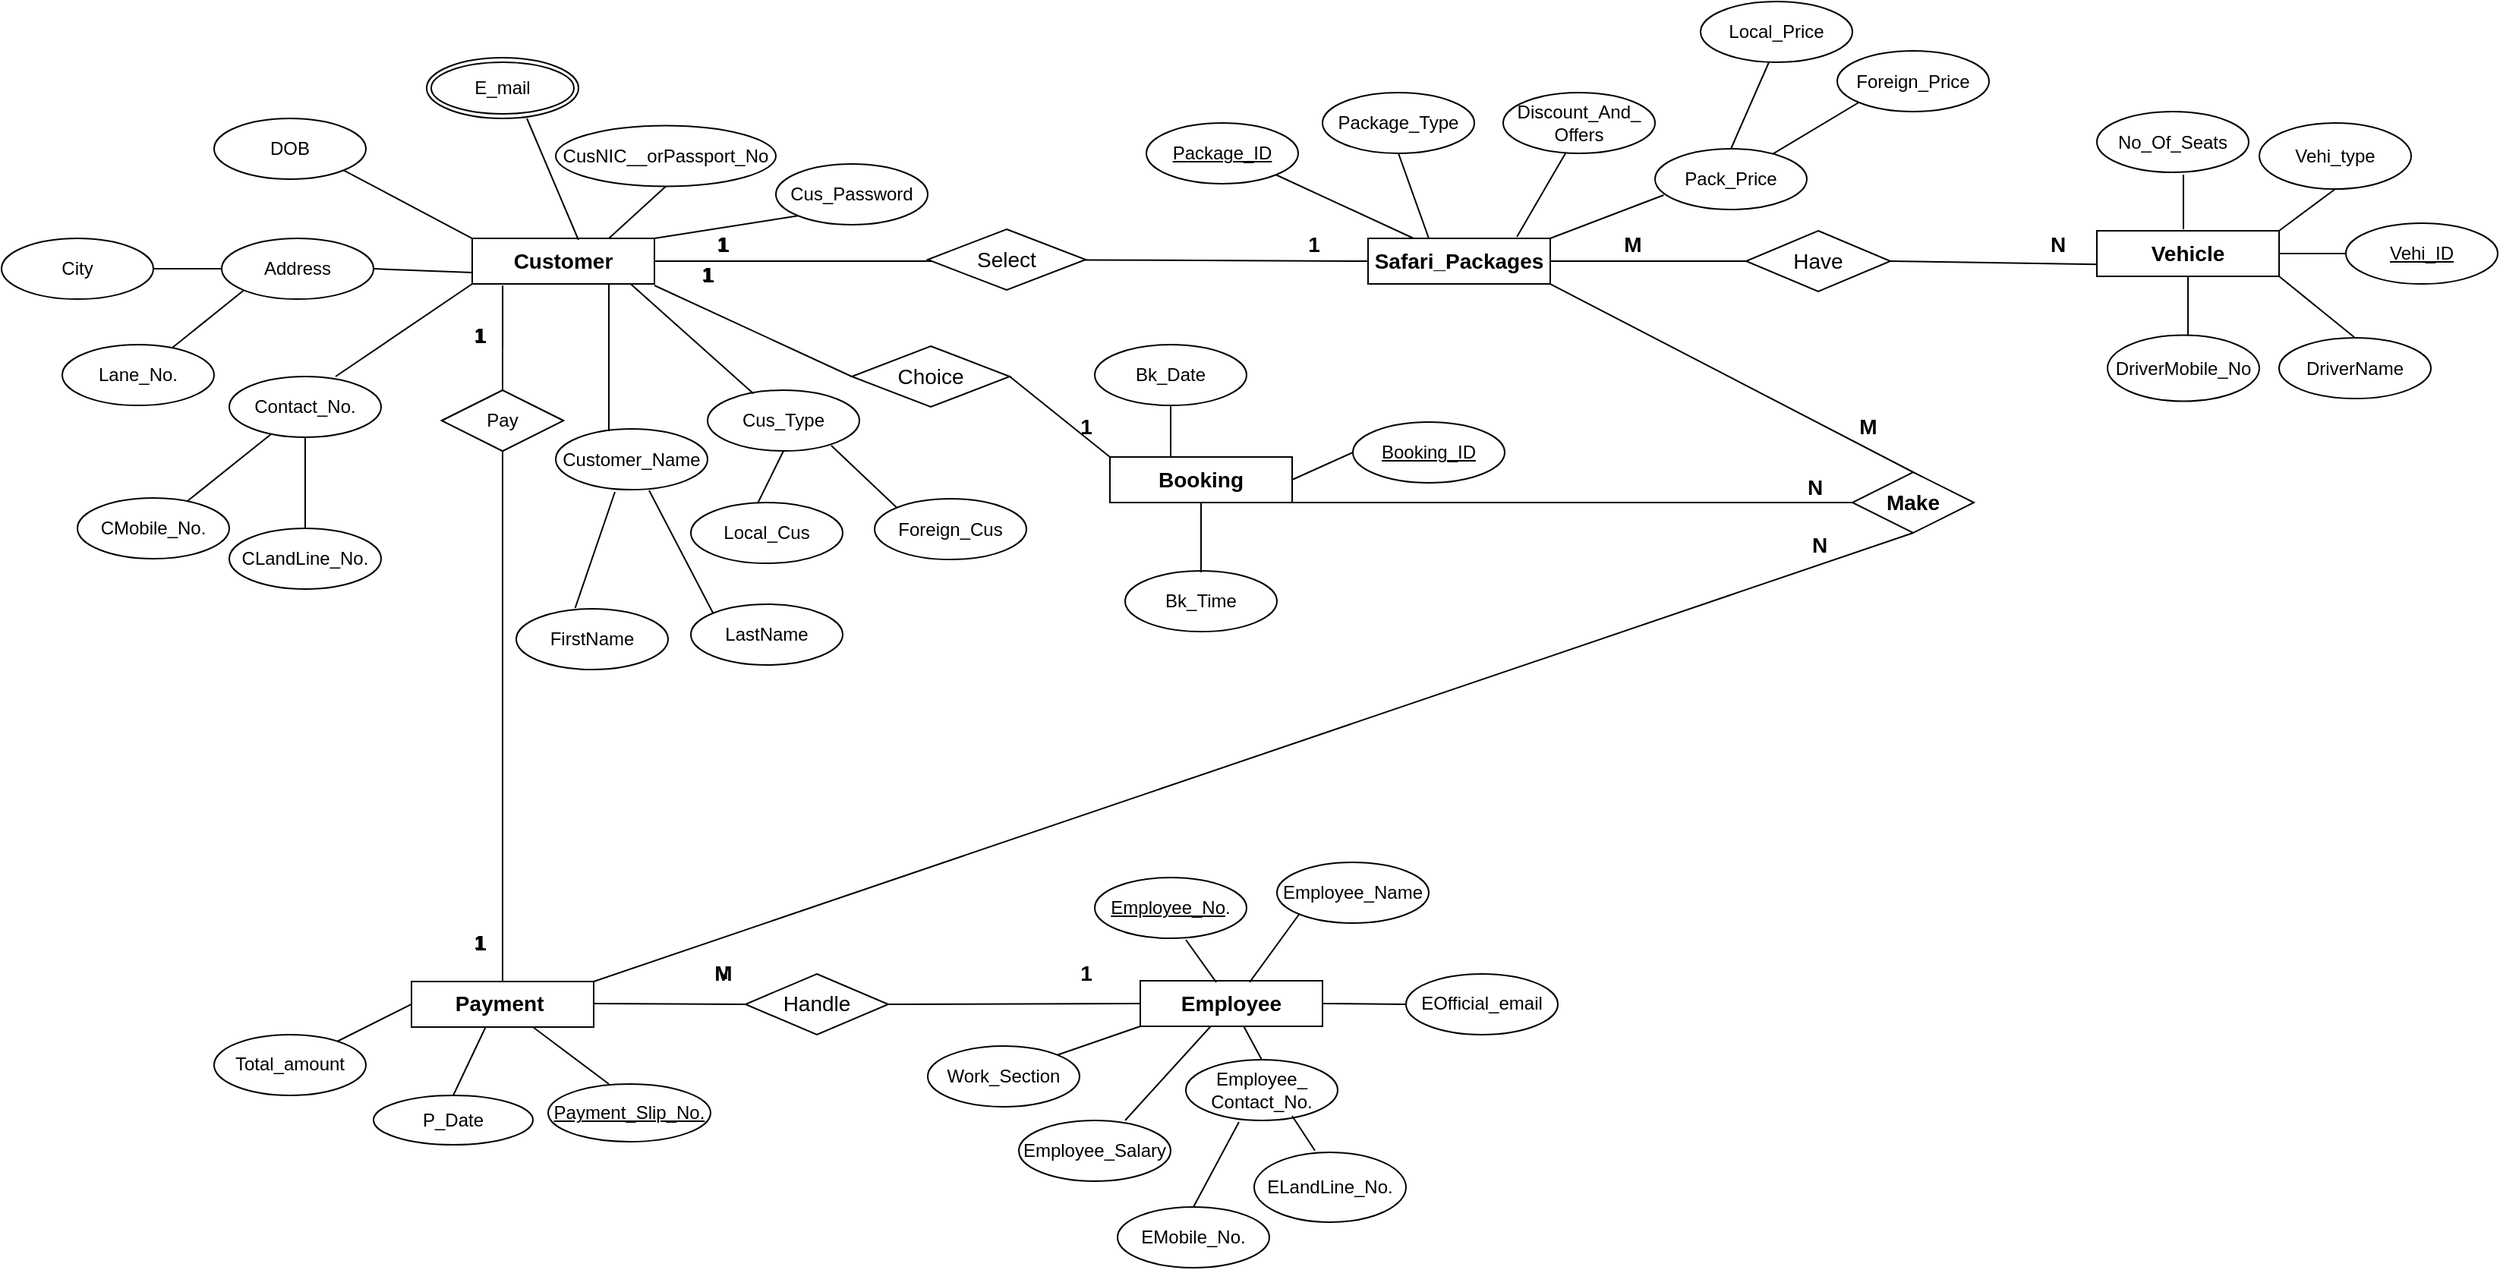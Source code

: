 <mxfile version="13.8.1" type="device" pages="2"><diagram id="pqVV5BFa8fmOdiActZVD" name="Page-1"><mxGraphModel dx="1084" dy="-675" grid="1" gridSize="10" guides="1" tooltips="1" connect="1" arrows="1" fold="1" page="1" pageScale="1" pageWidth="850" pageHeight="1100" math="0" shadow="0"><root><mxCell id="0"/><mxCell id="1" parent="0"/><mxCell id="T1NcpR0p0bOtSAXhTX7Z-1" value="&lt;b&gt;&lt;font style=&quot;font-size: 14px&quot;&gt;Customer&lt;/font&gt;&lt;/b&gt;" style="rounded=0;whiteSpace=wrap;html=1;" vertex="1" parent="1"><mxGeometry x="591" y="1479.01" width="120" height="30" as="geometry"/></mxCell><mxCell id="T1NcpR0p0bOtSAXhTX7Z-3" value="CusNIC__orPassport_No" style="ellipse;whiteSpace=wrap;html=1;" vertex="1" parent="1"><mxGeometry x="646" y="1404.75" width="145" height="40" as="geometry"/></mxCell><mxCell id="T1NcpR0p0bOtSAXhTX7Z-4" value="Cus_Password" style="ellipse;whiteSpace=wrap;html=1;" vertex="1" parent="1"><mxGeometry x="791" y="1430" width="100" height="40" as="geometry"/></mxCell><mxCell id="T1NcpR0p0bOtSAXhTX7Z-5" value="DOB" style="ellipse;whiteSpace=wrap;html=1;" vertex="1" parent="1"><mxGeometry x="421" y="1400" width="100" height="40" as="geometry"/></mxCell><mxCell id="T1NcpR0p0bOtSAXhTX7Z-6" value="Customer_Name" style="ellipse;whiteSpace=wrap;html=1;" vertex="1" parent="1"><mxGeometry x="646" y="1604.51" width="100" height="40" as="geometry"/></mxCell><mxCell id="T1NcpR0p0bOtSAXhTX7Z-7" value="Contact_No." style="ellipse;whiteSpace=wrap;html=1;" vertex="1" parent="1"><mxGeometry x="431" y="1570" width="100" height="40" as="geometry"/></mxCell><mxCell id="T1NcpR0p0bOtSAXhTX7Z-8" value="CMobile_No." style="ellipse;whiteSpace=wrap;html=1;" vertex="1" parent="1"><mxGeometry x="331" y="1650" width="100" height="40" as="geometry"/></mxCell><mxCell id="T1NcpR0p0bOtSAXhTX7Z-9" value="CLandLine_No." style="ellipse;whiteSpace=wrap;html=1;" vertex="1" parent="1"><mxGeometry x="431" y="1670" width="100" height="40" as="geometry"/></mxCell><mxCell id="T1NcpR0p0bOtSAXhTX7Z-10" value="Address" style="ellipse;whiteSpace=wrap;html=1;" vertex="1" parent="1"><mxGeometry x="426" y="1479.01" width="100" height="40" as="geometry"/></mxCell><mxCell id="T1NcpR0p0bOtSAXhTX7Z-11" value="Lane_No." style="ellipse;whiteSpace=wrap;html=1;" vertex="1" parent="1"><mxGeometry x="321" y="1549.01" width="100" height="40" as="geometry"/></mxCell><mxCell id="T1NcpR0p0bOtSAXhTX7Z-12" value="" style="endArrow=none;html=1;entryX=0;entryY=0.5;entryDx=0;entryDy=0;" edge="1" parent="1" source="T1NcpR0p0bOtSAXhTX7Z-24" target="T1NcpR0p0bOtSAXhTX7Z-10"><mxGeometry width="50" height="50" relative="1" as="geometry"><mxPoint x="446" y="1553.52" as="sourcePoint"/><mxPoint x="486" y="1513.52" as="targetPoint"/></mxGeometry></mxCell><mxCell id="T1NcpR0p0bOtSAXhTX7Z-13" value="" style="endArrow=none;html=1;entryX=0;entryY=1;entryDx=0;entryDy=0;" edge="1" parent="1" source="T1NcpR0p0bOtSAXhTX7Z-11" target="T1NcpR0p0bOtSAXhTX7Z-10"><mxGeometry width="50" height="50" relative="1" as="geometry"><mxPoint x="446" y="1573.52" as="sourcePoint"/><mxPoint x="496" y="1523.52" as="targetPoint"/></mxGeometry></mxCell><mxCell id="T1NcpR0p0bOtSAXhTX7Z-14" value="" style="endArrow=none;html=1;" edge="1" parent="1" source="T1NcpR0p0bOtSAXhTX7Z-8" target="T1NcpR0p0bOtSAXhTX7Z-7"><mxGeometry width="50" height="50" relative="1" as="geometry"><mxPoint x="331" y="1610" as="sourcePoint"/><mxPoint x="381" y="1560" as="targetPoint"/></mxGeometry></mxCell><mxCell id="T1NcpR0p0bOtSAXhTX7Z-15" value="" style="endArrow=none;html=1;entryX=0.5;entryY=1;entryDx=0;entryDy=0;" edge="1" parent="1" source="T1NcpR0p0bOtSAXhTX7Z-9" target="T1NcpR0p0bOtSAXhTX7Z-7"><mxGeometry width="50" height="50" relative="1" as="geometry"><mxPoint x="331" y="1610" as="sourcePoint"/><mxPoint x="381" y="1560" as="targetPoint"/></mxGeometry></mxCell><mxCell id="T1NcpR0p0bOtSAXhTX7Z-16" value="" style="endArrow=none;html=1;exitX=1;exitY=0.5;exitDx=0;exitDy=0;entryX=0;entryY=0.75;entryDx=0;entryDy=0;" edge="1" parent="1" source="T1NcpR0p0bOtSAXhTX7Z-10" target="T1NcpR0p0bOtSAXhTX7Z-1"><mxGeometry width="50" height="50" relative="1" as="geometry"><mxPoint x="476" y="1553.52" as="sourcePoint"/><mxPoint x="581" y="1494" as="targetPoint"/></mxGeometry></mxCell><mxCell id="T1NcpR0p0bOtSAXhTX7Z-17" value="" style="endArrow=none;html=1;entryX=0;entryY=1;entryDx=0;entryDy=0;" edge="1" parent="1" target="T1NcpR0p0bOtSAXhTX7Z-1"><mxGeometry width="50" height="50" relative="1" as="geometry"><mxPoint x="501" y="1570" as="sourcePoint"/><mxPoint x="401" y="1601.5" as="targetPoint"/></mxGeometry></mxCell><mxCell id="T1NcpR0p0bOtSAXhTX7Z-18" value="" style="endArrow=none;html=1;" edge="1" parent="1"><mxGeometry width="50" height="50" relative="1" as="geometry"><mxPoint x="681" y="1606" as="sourcePoint"/><mxPoint x="681" y="1509" as="targetPoint"/></mxGeometry></mxCell><mxCell id="T1NcpR0p0bOtSAXhTX7Z-19" value="" style="endArrow=none;html=1;exitX=0;exitY=0;exitDx=0;exitDy=0;entryX=0.615;entryY=1.012;entryDx=0;entryDy=0;entryPerimeter=0;" edge="1" parent="1" source="T1NcpR0p0bOtSAXhTX7Z-25" target="T1NcpR0p0bOtSAXhTX7Z-6"><mxGeometry width="50" height="50" relative="1" as="geometry"><mxPoint x="741" y="1670" as="sourcePoint"/><mxPoint x="721" y="1640" as="targetPoint"/></mxGeometry></mxCell><mxCell id="T1NcpR0p0bOtSAXhTX7Z-20" value="" style="endArrow=none;html=1;exitX=0;exitY=0;exitDx=0;exitDy=0;entryX=1;entryY=1;entryDx=0;entryDy=0;" edge="1" parent="1" source="T1NcpR0p0bOtSAXhTX7Z-1" target="T1NcpR0p0bOtSAXhTX7Z-5"><mxGeometry width="50" height="50" relative="1" as="geometry"><mxPoint x="881" y="1544.01" as="sourcePoint"/><mxPoint x="861" y="1487.01" as="targetPoint"/></mxGeometry></mxCell><mxCell id="T1NcpR0p0bOtSAXhTX7Z-21" value="" style="endArrow=none;html=1;entryX=0;entryY=1;entryDx=0;entryDy=0;exitX=1;exitY=0;exitDx=0;exitDy=0;" edge="1" parent="1" source="T1NcpR0p0bOtSAXhTX7Z-1" target="T1NcpR0p0bOtSAXhTX7Z-4"><mxGeometry width="50" height="50" relative="1" as="geometry"><mxPoint x="541" y="1589.01" as="sourcePoint"/><mxPoint x="591" y="1539.01" as="targetPoint"/></mxGeometry></mxCell><mxCell id="T1NcpR0p0bOtSAXhTX7Z-22" value="" style="endArrow=none;html=1;entryX=0.5;entryY=1;entryDx=0;entryDy=0;exitX=0.75;exitY=0;exitDx=0;exitDy=0;" edge="1" parent="1" source="T1NcpR0p0bOtSAXhTX7Z-1" target="T1NcpR0p0bOtSAXhTX7Z-3"><mxGeometry width="50" height="50" relative="1" as="geometry"><mxPoint x="541" y="1589.01" as="sourcePoint"/><mxPoint x="591" y="1539.01" as="targetPoint"/></mxGeometry></mxCell><mxCell id="T1NcpR0p0bOtSAXhTX7Z-24" value="City" style="ellipse;whiteSpace=wrap;html=1;" vertex="1" parent="1"><mxGeometry x="281" y="1479.01" width="100" height="40" as="geometry"/></mxCell><mxCell id="T1NcpR0p0bOtSAXhTX7Z-25" value="LastName" style="ellipse;whiteSpace=wrap;html=1;" vertex="1" parent="1"><mxGeometry x="735" y="1720" width="100" height="40" as="geometry"/></mxCell><mxCell id="T1NcpR0p0bOtSAXhTX7Z-26" value="" style="endArrow=none;html=1;entryX=0;entryY=0.5;entryDx=0;entryDy=0;" edge="1" parent="1" source="T1NcpR0p0bOtSAXhTX7Z-112" target="T1NcpR0p0bOtSAXhTX7Z-28"><mxGeometry width="50" height="50" relative="1" as="geometry"><mxPoint x="941" y="1494" as="sourcePoint"/><mxPoint x="1021" y="1494.01" as="targetPoint"/></mxGeometry></mxCell><mxCell id="T1NcpR0p0bOtSAXhTX7Z-27" value="" style="endArrow=none;html=1;exitX=1;exitY=0.5;exitDx=0;exitDy=0;" edge="1" parent="1" source="T1NcpR0p0bOtSAXhTX7Z-1"><mxGeometry width="50" height="50" relative="1" as="geometry"><mxPoint x="711" y="1489.01" as="sourcePoint"/><mxPoint x="905" y="1494" as="targetPoint"/></mxGeometry></mxCell><mxCell id="T1NcpR0p0bOtSAXhTX7Z-28" value="&lt;b&gt;&lt;font style=&quot;font-size: 14px&quot;&gt;Safari_Packages&lt;/font&gt;&lt;/b&gt;" style="rounded=0;whiteSpace=wrap;html=1;" vertex="1" parent="1"><mxGeometry x="1181" y="1479.01" width="120" height="30" as="geometry"/></mxCell><mxCell id="T1NcpR0p0bOtSAXhTX7Z-29" value="Pack_Price" style="ellipse;whiteSpace=wrap;html=1;" vertex="1" parent="1"><mxGeometry x="1370" y="1420" width="100" height="40" as="geometry"/></mxCell><mxCell id="T1NcpR0p0bOtSAXhTX7Z-30" value="" style="endArrow=none;html=1;entryX=1;entryY=0;entryDx=0;entryDy=0;exitX=0.057;exitY=0.763;exitDx=0;exitDy=0;exitPerimeter=0;" edge="1" parent="1" source="T1NcpR0p0bOtSAXhTX7Z-29" target="T1NcpR0p0bOtSAXhTX7Z-28"><mxGeometry width="50" height="50" relative="1" as="geometry"><mxPoint x="1361" y="1492" as="sourcePoint"/><mxPoint x="1301" y="1491.51" as="targetPoint"/></mxGeometry></mxCell><mxCell id="T1NcpR0p0bOtSAXhTX7Z-31" value="Package_Type" style="ellipse;whiteSpace=wrap;html=1;" vertex="1" parent="1"><mxGeometry x="1151" y="1383" width="100" height="40" as="geometry"/></mxCell><mxCell id="T1NcpR0p0bOtSAXhTX7Z-32" value="&lt;u&gt;Package_ID&lt;/u&gt;" style="ellipse;whiteSpace=wrap;html=1;" vertex="1" parent="1"><mxGeometry x="1035" y="1403" width="100" height="40" as="geometry"/></mxCell><mxCell id="T1NcpR0p0bOtSAXhTX7Z-33" value="" style="endArrow=none;html=1;entryX=0.817;entryY=-0.034;entryDx=0;entryDy=0;entryPerimeter=0;exitX=0.413;exitY=0.987;exitDx=0;exitDy=0;exitPerimeter=0;" edge="1" parent="1" source="T1NcpR0p0bOtSAXhTX7Z-34" target="T1NcpR0p0bOtSAXhTX7Z-28"><mxGeometry width="50" height="50" relative="1" as="geometry"><mxPoint x="1321" y="1430" as="sourcePoint"/><mxPoint x="1291" y="1440" as="targetPoint"/></mxGeometry></mxCell><mxCell id="T1NcpR0p0bOtSAXhTX7Z-34" value="Discount_And_ Offers" style="ellipse;whiteSpace=wrap;html=1;" vertex="1" parent="1"><mxGeometry x="1270" y="1383" width="100" height="40" as="geometry"/></mxCell><mxCell id="T1NcpR0p0bOtSAXhTX7Z-35" value="" style="endArrow=none;html=1;exitX=0.5;exitY=1;exitDx=0;exitDy=0;" edge="1" parent="1" source="T1NcpR0p0bOtSAXhTX7Z-31"><mxGeometry width="50" height="50" relative="1" as="geometry"><mxPoint x="1221" y="1420" as="sourcePoint"/><mxPoint x="1221" y="1479.01" as="targetPoint"/></mxGeometry></mxCell><mxCell id="T1NcpR0p0bOtSAXhTX7Z-36" value="" style="endArrow=none;html=1;entryX=0.167;entryY=1.033;entryDx=0;entryDy=0;entryPerimeter=0;" edge="1" parent="1" target="T1NcpR0p0bOtSAXhTX7Z-1"><mxGeometry width="50" height="50" relative="1" as="geometry"><mxPoint x="611" y="1579.01" as="sourcePoint"/><mxPoint x="841" y="1504.01" as="targetPoint"/></mxGeometry></mxCell><mxCell id="T1NcpR0p0bOtSAXhTX7Z-37" value="Pay" style="rhombus;whiteSpace=wrap;html=1;rotation=0;" vertex="1" parent="1"><mxGeometry x="571" y="1579.01" width="80" height="40" as="geometry"/></mxCell><mxCell id="T1NcpR0p0bOtSAXhTX7Z-38" value="Total_amount" style="ellipse;whiteSpace=wrap;html=1;" vertex="1" parent="1"><mxGeometry x="421" y="2003.49" width="100" height="40" as="geometry"/></mxCell><mxCell id="T1NcpR0p0bOtSAXhTX7Z-39" value="" style="endArrow=none;html=1;entryX=0;entryY=0.5;entryDx=0;entryDy=0;" edge="1" parent="1" source="T1NcpR0p0bOtSAXhTX7Z-38" target="T1NcpR0p0bOtSAXhTX7Z-81"><mxGeometry width="50" height="50" relative="1" as="geometry"><mxPoint x="371" y="1835.02" as="sourcePoint"/><mxPoint x="591" y="1902.5" as="targetPoint"/></mxGeometry></mxCell><mxCell id="T1NcpR0p0bOtSAXhTX7Z-40" value="&lt;u&gt;Payment_Slip_No.&lt;/u&gt;" style="ellipse;whiteSpace=wrap;html=1;" vertex="1" parent="1"><mxGeometry x="641" y="2035.99" width="107" height="38.01" as="geometry"/></mxCell><mxCell id="T1NcpR0p0bOtSAXhTX7Z-41" value="" style="endArrow=none;html=1;" edge="1" parent="1" source="T1NcpR0p0bOtSAXhTX7Z-81"><mxGeometry width="50" height="50" relative="1" as="geometry"><mxPoint x="681" y="2035.99" as="sourcePoint"/><mxPoint x="651" y="1995.99" as="targetPoint"/></mxGeometry></mxCell><mxCell id="T1NcpR0p0bOtSAXhTX7Z-42" value="P_Date" style="ellipse;whiteSpace=wrap;html=1;" vertex="1" parent="1"><mxGeometry x="526" y="2043.49" width="105" height="32.5" as="geometry"/></mxCell><mxCell id="T1NcpR0p0bOtSAXhTX7Z-43" value="" style="endArrow=none;html=1;exitX=0.5;exitY=0;exitDx=0;exitDy=0;" edge="1" parent="1" source="T1NcpR0p0bOtSAXhTX7Z-42"><mxGeometry width="50" height="50" relative="1" as="geometry"><mxPoint x="581" y="2043.49" as="sourcePoint"/><mxPoint x="601" y="1995.99" as="targetPoint"/></mxGeometry></mxCell><mxCell id="T1NcpR0p0bOtSAXhTX7Z-44" value="&lt;b&gt;&lt;font style=&quot;font-size: 14px&quot;&gt;Employee&lt;/font&gt;&lt;/b&gt;" style="rounded=0;whiteSpace=wrap;html=1;" vertex="1" parent="1"><mxGeometry x="1031" y="1967.99" width="120" height="30" as="geometry"/></mxCell><mxCell id="T1NcpR0p0bOtSAXhTX7Z-45" value="&lt;u&gt;Employee_No&lt;/u&gt;." style="ellipse;whiteSpace=wrap;html=1;" vertex="1" parent="1"><mxGeometry x="1001" y="1900" width="100" height="40" as="geometry"/></mxCell><mxCell id="T1NcpR0p0bOtSAXhTX7Z-46" value="Employee_Name" style="ellipse;whiteSpace=wrap;html=1;" vertex="1" parent="1"><mxGeometry x="1121" y="1890" width="100" height="40" as="geometry"/></mxCell><mxCell id="T1NcpR0p0bOtSAXhTX7Z-47" value="Work_Section" style="ellipse;whiteSpace=wrap;html=1;" vertex="1" parent="1"><mxGeometry x="891" y="2010.99" width="100" height="40" as="geometry"/></mxCell><mxCell id="T1NcpR0p0bOtSAXhTX7Z-48" value="Employee_ Contact_No." style="ellipse;whiteSpace=wrap;html=1;" vertex="1" parent="1"><mxGeometry x="1061" y="2020" width="100" height="40" as="geometry"/></mxCell><mxCell id="T1NcpR0p0bOtSAXhTX7Z-49" value="EMobile_No." style="ellipse;whiteSpace=wrap;html=1;" vertex="1" parent="1"><mxGeometry x="1016" y="2116.99" width="100" height="40" as="geometry"/></mxCell><mxCell id="T1NcpR0p0bOtSAXhTX7Z-50" value="ELandLine_No." style="ellipse;whiteSpace=wrap;html=1;" vertex="1" parent="1"><mxGeometry x="1106" y="2080.99" width="100" height="46" as="geometry"/></mxCell><mxCell id="T1NcpR0p0bOtSAXhTX7Z-51" value="" style="endArrow=none;html=1;exitX=0.5;exitY=0;exitDx=0;exitDy=0;" edge="1" parent="1" source="T1NcpR0p0bOtSAXhTX7Z-49"><mxGeometry width="50" height="50" relative="1" as="geometry"><mxPoint x="981" y="2056.99" as="sourcePoint"/><mxPoint x="1096" y="2060.99" as="targetPoint"/></mxGeometry></mxCell><mxCell id="T1NcpR0p0bOtSAXhTX7Z-52" value="" style="endArrow=none;html=1;exitX=0.4;exitY=-0.025;exitDx=0;exitDy=0;exitPerimeter=0;" edge="1" parent="1" source="T1NcpR0p0bOtSAXhTX7Z-50"><mxGeometry width="50" height="50" relative="1" as="geometry"><mxPoint x="981" y="2056.99" as="sourcePoint"/><mxPoint x="1131" y="2056.99" as="targetPoint"/></mxGeometry></mxCell><mxCell id="T1NcpR0p0bOtSAXhTX7Z-53" value="" style="endArrow=none;html=1;exitX=0.417;exitY=0.033;exitDx=0;exitDy=0;exitPerimeter=0;" edge="1" parent="1" source="T1NcpR0p0bOtSAXhTX7Z-44"><mxGeometry width="50" height="50" relative="1" as="geometry"><mxPoint x="1071" y="1960.99" as="sourcePoint"/><mxPoint x="1061" y="1940.99" as="targetPoint"/></mxGeometry></mxCell><mxCell id="T1NcpR0p0bOtSAXhTX7Z-54" value="" style="endArrow=none;html=1;entryX=0;entryY=1;entryDx=0;entryDy=0;exitX=0.6;exitY=0.033;exitDx=0;exitDy=0;exitPerimeter=0;" edge="1" parent="1" source="T1NcpR0p0bOtSAXhTX7Z-44" target="T1NcpR0p0bOtSAXhTX7Z-46"><mxGeometry width="50" height="50" relative="1" as="geometry"><mxPoint x="1111" y="1960.99" as="sourcePoint"/><mxPoint x="1071" y="1950.99" as="targetPoint"/></mxGeometry></mxCell><mxCell id="T1NcpR0p0bOtSAXhTX7Z-55" value="" style="endArrow=none;html=1;entryX=1;entryY=0;entryDx=0;entryDy=0;exitX=0;exitY=1;exitDx=0;exitDy=0;" edge="1" parent="1" source="T1NcpR0p0bOtSAXhTX7Z-44" target="T1NcpR0p0bOtSAXhTX7Z-47"><mxGeometry width="50" height="50" relative="1" as="geometry"><mxPoint x="921" y="1940.99" as="sourcePoint"/><mxPoint x="971" y="1890.99" as="targetPoint"/></mxGeometry></mxCell><mxCell id="T1NcpR0p0bOtSAXhTX7Z-56" value="" style="endArrow=none;html=1;exitX=0.5;exitY=0;exitDx=0;exitDy=0;" edge="1" parent="1" source="T1NcpR0p0bOtSAXhTX7Z-48" target="T1NcpR0p0bOtSAXhTX7Z-44"><mxGeometry width="50" height="50" relative="1" as="geometry"><mxPoint x="1093" y="2017.99" as="sourcePoint"/><mxPoint x="971" y="1890.99" as="targetPoint"/></mxGeometry></mxCell><mxCell id="T1NcpR0p0bOtSAXhTX7Z-57" value="Employee_Salary" style="ellipse;whiteSpace=wrap;html=1;" vertex="1" parent="1"><mxGeometry x="951" y="2060" width="100" height="40" as="geometry"/></mxCell><mxCell id="T1NcpR0p0bOtSAXhTX7Z-58" value="" style="endArrow=none;html=1;" edge="1" parent="1" target="T1NcpR0p0bOtSAXhTX7Z-44"><mxGeometry width="50" height="50" relative="1" as="geometry"><mxPoint x="1021" y="2060" as="sourcePoint"/><mxPoint x="1061" y="2000.99" as="targetPoint"/></mxGeometry></mxCell><mxCell id="T1NcpR0p0bOtSAXhTX7Z-59" value="E_mail" style="ellipse;shape=doubleEllipse;margin=3;whiteSpace=wrap;html=1;align=center;" vertex="1" parent="1"><mxGeometry x="561" y="1360" width="100" height="40" as="geometry"/></mxCell><mxCell id="T1NcpR0p0bOtSAXhTX7Z-60" value="" style="endArrow=none;html=1;exitX=0.583;exitY=0.033;exitDx=0;exitDy=0;exitPerimeter=0;" edge="1" parent="1" source="T1NcpR0p0bOtSAXhTX7Z-1"><mxGeometry width="50" height="50" relative="1" as="geometry"><mxPoint x="661" y="1470" as="sourcePoint"/><mxPoint x="627" y="1400" as="targetPoint"/></mxGeometry></mxCell><mxCell id="T1NcpR0p0bOtSAXhTX7Z-61" value="FirstName" style="ellipse;whiteSpace=wrap;html=1;" vertex="1" parent="1"><mxGeometry x="620" y="1723" width="100" height="40" as="geometry"/></mxCell><mxCell id="T1NcpR0p0bOtSAXhTX7Z-62" value="" style="endArrow=none;html=1;exitX=0.388;exitY=-0.013;exitDx=0;exitDy=0;exitPerimeter=0;" edge="1" parent="1" source="T1NcpR0p0bOtSAXhTX7Z-61"><mxGeometry width="50" height="50" relative="1" as="geometry"><mxPoint x="659" y="1713" as="sourcePoint"/><mxPoint x="685" y="1646" as="targetPoint"/></mxGeometry></mxCell><mxCell id="T1NcpR0p0bOtSAXhTX7Z-63" value="&lt;font style=&quot;font-size: 14px&quot;&gt;&lt;b&gt;Booking&lt;/b&gt;&lt;/font&gt;" style="rounded=0;whiteSpace=wrap;html=1;" vertex="1" parent="1"><mxGeometry x="1011" y="1623.01" width="120" height="30" as="geometry"/></mxCell><mxCell id="T1NcpR0p0bOtSAXhTX7Z-64" value="Bk_Time" style="ellipse;whiteSpace=wrap;html=1;" vertex="1" parent="1"><mxGeometry x="1021" y="1698.02" width="100" height="40" as="geometry"/></mxCell><mxCell id="T1NcpR0p0bOtSAXhTX7Z-65" value="" style="endArrow=none;html=1;entryX=0.5;entryY=1;entryDx=0;entryDy=0;" edge="1" parent="1" target="T1NcpR0p0bOtSAXhTX7Z-63"><mxGeometry width="50" height="50" relative="1" as="geometry"><mxPoint x="1071" y="1699.01" as="sourcePoint"/><mxPoint x="1105" y="1693.01" as="targetPoint"/></mxGeometry></mxCell><mxCell id="T1NcpR0p0bOtSAXhTX7Z-66" value="&lt;u&gt;Booking_ID&lt;/u&gt;" style="ellipse;whiteSpace=wrap;html=1;" vertex="1" parent="1"><mxGeometry x="1171" y="1600" width="100" height="40" as="geometry"/></mxCell><mxCell id="T1NcpR0p0bOtSAXhTX7Z-67" value="" style="endArrow=none;html=1;entryX=1;entryY=0.5;entryDx=0;entryDy=0;exitX=0;exitY=0.5;exitDx=0;exitDy=0;" edge="1" parent="1" source="T1NcpR0p0bOtSAXhTX7Z-66" target="T1NcpR0p0bOtSAXhTX7Z-63"><mxGeometry width="50" height="50" relative="1" as="geometry"><mxPoint x="1181" y="1638.01" as="sourcePoint"/><mxPoint x="1121" y="1584" as="targetPoint"/></mxGeometry></mxCell><mxCell id="T1NcpR0p0bOtSAXhTX7Z-68" value="Bk_Date" style="ellipse;whiteSpace=wrap;html=1;" vertex="1" parent="1"><mxGeometry x="1001" y="1549.01" width="100" height="40" as="geometry"/></mxCell><mxCell id="T1NcpR0p0bOtSAXhTX7Z-69" value="" style="endArrow=none;html=1;" edge="1" parent="1"><mxGeometry width="50" height="50" relative="1" as="geometry"><mxPoint x="1051" y="1589.01" as="sourcePoint"/><mxPoint x="1051" y="1623.01" as="targetPoint"/></mxGeometry></mxCell><mxCell id="T1NcpR0p0bOtSAXhTX7Z-70" value="&lt;font style=&quot;font-size: 14px&quot;&gt;Handle&lt;/font&gt;" style="rhombus;whiteSpace=wrap;html=1;rotation=0;" vertex="1" parent="1"><mxGeometry x="771" y="1963.49" width="94" height="40" as="geometry"/></mxCell><mxCell id="T1NcpR0p0bOtSAXhTX7Z-71" value="" style="endArrow=none;html=1;entryX=0.5;entryY=1;entryDx=0;entryDy=0;exitX=0.5;exitY=0;exitDx=0;exitDy=0;" edge="1" parent="1" source="T1NcpR0p0bOtSAXhTX7Z-81" target="T1NcpR0p0bOtSAXhTX7Z-73"><mxGeometry width="50" height="50" relative="1" as="geometry"><mxPoint x="611" y="1860" as="sourcePoint"/><mxPoint x="1031" y="1504.01" as="targetPoint"/></mxGeometry></mxCell><mxCell id="T1NcpR0p0bOtSAXhTX7Z-72" value="" style="endArrow=none;html=1;entryX=0.167;entryY=1.033;entryDx=0;entryDy=0;entryPerimeter=0;" edge="1" parent="1"><mxGeometry width="50" height="50" relative="1" as="geometry"><mxPoint x="611" y="1579.01" as="sourcePoint"/><mxPoint x="611.04" y="1510.0" as="targetPoint"/></mxGeometry></mxCell><mxCell id="T1NcpR0p0bOtSAXhTX7Z-73" value="Pay" style="rhombus;whiteSpace=wrap;html=1;rotation=0;" vertex="1" parent="1"><mxGeometry x="571" y="1579.01" width="80" height="40" as="geometry"/></mxCell><mxCell id="T1NcpR0p0bOtSAXhTX7Z-74" style="edgeStyle=orthogonalEdgeStyle;rounded=0;orthogonalLoop=1;jettySize=auto;html=1;exitX=0.5;exitY=1;exitDx=0;exitDy=0;" edge="1" parent="1" source="T1NcpR0p0bOtSAXhTX7Z-11" target="T1NcpR0p0bOtSAXhTX7Z-11"><mxGeometry relative="1" as="geometry"/></mxCell><mxCell id="T1NcpR0p0bOtSAXhTX7Z-75" value="" style="endArrow=none;html=1;entryX=1;entryY=1;entryDx=0;entryDy=0;exitX=0.25;exitY=0;exitDx=0;exitDy=0;" edge="1" parent="1" source="T1NcpR0p0bOtSAXhTX7Z-28" target="T1NcpR0p0bOtSAXhTX7Z-32"><mxGeometry width="50" height="50" relative="1" as="geometry"><mxPoint x="1229.96" y="1470" as="sourcePoint"/><mxPoint x="1121.0" y="1430.0" as="targetPoint"/></mxGeometry></mxCell><mxCell id="T1NcpR0p0bOtSAXhTX7Z-76" value="" style="endArrow=none;html=1;exitX=0.5;exitY=0;exitDx=0;exitDy=0;entryX=1;entryY=1;entryDx=0;entryDy=0;" edge="1" parent="1" source="T1NcpR0p0bOtSAXhTX7Z-99" target="T1NcpR0p0bOtSAXhTX7Z-28"><mxGeometry width="50" height="50" relative="1" as="geometry"><mxPoint x="1543.75" y="1594.505" as="sourcePoint"/><mxPoint x="1071" y="1560" as="targetPoint"/></mxGeometry></mxCell><mxCell id="T1NcpR0p0bOtSAXhTX7Z-77" value="" style="endArrow=none;html=1;entryX=0.5;entryY=1;entryDx=0;entryDy=0;" edge="1" parent="1"><mxGeometry width="50" height="50" relative="1" as="geometry"><mxPoint x="841" y="1570" as="sourcePoint"/><mxPoint x="711" y="1510" as="targetPoint"/></mxGeometry></mxCell><mxCell id="T1NcpR0p0bOtSAXhTX7Z-78" value="&lt;font style=&quot;font-size: 14px&quot;&gt;Choice&lt;/font&gt;" style="rhombus;whiteSpace=wrap;html=1;rotation=0;" vertex="1" parent="1"><mxGeometry x="841" y="1550" width="104" height="40" as="geometry"/></mxCell><mxCell id="T1NcpR0p0bOtSAXhTX7Z-79" value="" style="endArrow=none;html=1;exitX=0;exitY=0;exitDx=0;exitDy=0;" edge="1" parent="1" source="T1NcpR0p0bOtSAXhTX7Z-63"><mxGeometry width="50" height="50" relative="1" as="geometry"><mxPoint x="1051" y="1630" as="sourcePoint"/><mxPoint x="945" y="1570" as="targetPoint"/></mxGeometry></mxCell><mxCell id="T1NcpR0p0bOtSAXhTX7Z-80" value="" style="endArrow=none;html=1;exitX=1;exitY=1;exitDx=0;exitDy=0;" edge="1" parent="1" source="T1NcpR0p0bOtSAXhTX7Z-63"><mxGeometry width="50" height="50" relative="1" as="geometry"><mxPoint x="1011" y="1740" as="sourcePoint"/><mxPoint x="1503" y="1653" as="targetPoint"/></mxGeometry></mxCell><mxCell id="T1NcpR0p0bOtSAXhTX7Z-81" value="&lt;b&gt;&lt;font style=&quot;font-size: 14px&quot;&gt;Payment&amp;nbsp;&lt;/font&gt;&lt;/b&gt;" style="rounded=0;whiteSpace=wrap;html=1;" vertex="1" parent="1"><mxGeometry x="551" y="1968.49" width="120" height="30" as="geometry"/></mxCell><mxCell id="T1NcpR0p0bOtSAXhTX7Z-82" value="" style="endArrow=none;html=1;" edge="1" parent="1" target="T1NcpR0p0bOtSAXhTX7Z-81"><mxGeometry width="50" height="50" relative="1" as="geometry"><mxPoint x="681" y="2035.99" as="sourcePoint"/><mxPoint x="651" y="1995.99" as="targetPoint"/></mxGeometry></mxCell><mxCell id="T1NcpR0p0bOtSAXhTX7Z-83" value="" style="endArrow=none;html=1;exitX=1;exitY=0;exitDx=0;exitDy=0;entryX=0.5;entryY=1;entryDx=0;entryDy=0;" edge="1" parent="1" source="T1NcpR0p0bOtSAXhTX7Z-81" target="T1NcpR0p0bOtSAXhTX7Z-99"><mxGeometry width="50" height="50" relative="1" as="geometry"><mxPoint x="1171" y="1750" as="sourcePoint"/><mxPoint x="1585.298" y="1654.325" as="targetPoint"/></mxGeometry></mxCell><mxCell id="T1NcpR0p0bOtSAXhTX7Z-84" value="1" style="text;html=1;align=center;verticalAlign=middle;resizable=0;points=[];autosize=1;" vertex="1" parent="1"><mxGeometry x="745" y="1473" width="20" height="20" as="geometry"/></mxCell><mxCell id="T1NcpR0p0bOtSAXhTX7Z-85" value="1" style="text;html=1;align=center;verticalAlign=middle;resizable=0;points=[];autosize=1;fontStyle=1;fontSize=14;" vertex="1" parent="1"><mxGeometry x="1135" y="1473" width="20" height="20" as="geometry"/></mxCell><mxCell id="T1NcpR0p0bOtSAXhTX7Z-86" value="1" style="text;html=1;align=center;verticalAlign=middle;resizable=0;points=[];autosize=1;" vertex="1" parent="1"><mxGeometry x="735" y="1493" width="20" height="20" as="geometry"/></mxCell><mxCell id="T1NcpR0p0bOtSAXhTX7Z-87" value="1" style="text;html=1;align=center;verticalAlign=middle;resizable=0;points=[];autosize=1;fontSize=14;fontStyle=1" vertex="1" parent="1"><mxGeometry x="985" y="1593" width="20" height="20" as="geometry"/></mxCell><mxCell id="T1NcpR0p0bOtSAXhTX7Z-88" value="1" style="text;html=1;align=center;verticalAlign=middle;resizable=0;points=[];autosize=1;" vertex="1" parent="1"><mxGeometry x="585" y="1533" width="20" height="20" as="geometry"/></mxCell><mxCell id="T1NcpR0p0bOtSAXhTX7Z-89" value="1" style="text;html=1;align=center;verticalAlign=middle;resizable=0;points=[];autosize=1;" vertex="1" parent="1"><mxGeometry x="585" y="1933" width="20" height="20" as="geometry"/></mxCell><mxCell id="T1NcpR0p0bOtSAXhTX7Z-90" value="N" style="text;html=1;align=center;verticalAlign=middle;resizable=0;points=[];autosize=1;" vertex="1" parent="1"><mxGeometry x="745" y="1953" width="20" height="20" as="geometry"/></mxCell><mxCell id="T1NcpR0p0bOtSAXhTX7Z-91" value="1" style="text;html=1;align=center;verticalAlign=middle;resizable=0;points=[];autosize=1;fontStyle=1;fontSize=14;" vertex="1" parent="1"><mxGeometry x="985" y="1953" width="20" height="20" as="geometry"/></mxCell><mxCell id="T1NcpR0p0bOtSAXhTX7Z-92" value="&lt;b&gt;&lt;font style=&quot;font-size: 14px&quot;&gt;Vehicle&lt;/font&gt;&lt;/b&gt;" style="rounded=0;whiteSpace=wrap;html=1;" vertex="1" parent="1"><mxGeometry x="1661" y="1474.01" width="120" height="30" as="geometry"/></mxCell><mxCell id="T1NcpR0p0bOtSAXhTX7Z-93" value="DriverMobile_No" style="ellipse;whiteSpace=wrap;html=1;" vertex="1" parent="1"><mxGeometry x="1668" y="1542.75" width="100" height="43.51" as="geometry"/></mxCell><mxCell id="T1NcpR0p0bOtSAXhTX7Z-94" value="" style="endArrow=none;html=1;entryX=0.5;entryY=1;entryDx=0;entryDy=0;" edge="1" parent="1" target="T1NcpR0p0bOtSAXhTX7Z-92"><mxGeometry width="50" height="50" relative="1" as="geometry"><mxPoint x="1721" y="1543" as="sourcePoint"/><mxPoint x="1755" y="1539.5" as="targetPoint"/></mxGeometry></mxCell><mxCell id="T1NcpR0p0bOtSAXhTX7Z-95" value="&lt;u&gt;Vehi_ID&lt;/u&gt;" style="ellipse;whiteSpace=wrap;html=1;" vertex="1" parent="1"><mxGeometry x="1825" y="1469.01" width="100" height="40" as="geometry"/></mxCell><mxCell id="T1NcpR0p0bOtSAXhTX7Z-96" value="" style="endArrow=none;html=1;entryX=1;entryY=0.5;entryDx=0;entryDy=0;exitX=0;exitY=0.5;exitDx=0;exitDy=0;" edge="1" parent="1" source="T1NcpR0p0bOtSAXhTX7Z-95" target="T1NcpR0p0bOtSAXhTX7Z-92"><mxGeometry width="50" height="50" relative="1" as="geometry"><mxPoint x="1831" y="1484.5" as="sourcePoint"/><mxPoint x="1771" y="1430.49" as="targetPoint"/></mxGeometry></mxCell><mxCell id="T1NcpR0p0bOtSAXhTX7Z-97" value="No_Of_Seats" style="ellipse;whiteSpace=wrap;html=1;" vertex="1" parent="1"><mxGeometry x="1661" y="1395.5" width="100" height="40" as="geometry"/></mxCell><mxCell id="T1NcpR0p0bOtSAXhTX7Z-98" value="" style="endArrow=none;html=1;" edge="1" parent="1"><mxGeometry width="50" height="50" relative="1" as="geometry"><mxPoint x="1718" y="1437" as="sourcePoint"/><mxPoint x="1718" y="1473" as="targetPoint"/></mxGeometry></mxCell><mxCell id="T1NcpR0p0bOtSAXhTX7Z-99" value="&lt;font style=&quot;font-size: 14px&quot;&gt;&lt;b&gt;Make&lt;/b&gt;&lt;/font&gt;" style="rhombus;whiteSpace=wrap;html=1;rotation=0;" vertex="1" parent="1"><mxGeometry x="1500" y="1633" width="80" height="40" as="geometry"/></mxCell><mxCell id="T1NcpR0p0bOtSAXhTX7Z-100" value="" style="endArrow=none;html=1;entryX=1;entryY=0.5;entryDx=0;entryDy=0;" edge="1" parent="1" target="T1NcpR0p0bOtSAXhTX7Z-28"><mxGeometry width="50" height="50" relative="1" as="geometry"><mxPoint x="1435" y="1494" as="sourcePoint"/><mxPoint x="1545.04" y="1469.5" as="targetPoint"/></mxGeometry></mxCell><mxCell id="T1NcpR0p0bOtSAXhTX7Z-101" value="&lt;font style=&quot;font-size: 14px&quot;&gt;Have&lt;/font&gt;" style="rhombus;whiteSpace=wrap;html=1;rotation=0;" vertex="1" parent="1"><mxGeometry x="1430" y="1474.01" width="95" height="40" as="geometry"/></mxCell><mxCell id="T1NcpR0p0bOtSAXhTX7Z-102" value="" style="endArrow=none;html=1;entryX=0;entryY=0.739;entryDx=0;entryDy=0;exitX=1;exitY=0.5;exitDx=0;exitDy=0;entryPerimeter=0;" edge="1" parent="1" source="T1NcpR0p0bOtSAXhTX7Z-101" target="T1NcpR0p0bOtSAXhTX7Z-92"><mxGeometry width="50" height="50" relative="1" as="geometry"><mxPoint x="1501" y="1491.67" as="sourcePoint"/><mxPoint x="1651" y="1491.67" as="targetPoint"/></mxGeometry></mxCell><mxCell id="T1NcpR0p0bOtSAXhTX7Z-103" value="M" style="text;html=1;align=center;verticalAlign=middle;resizable=0;points=[];autosize=1;fontStyle=1;fontSize=14;" vertex="1" parent="1"><mxGeometry x="1340" y="1473" width="30" height="20" as="geometry"/></mxCell><mxCell id="T1NcpR0p0bOtSAXhTX7Z-104" value="N" style="text;html=1;align=center;verticalAlign=middle;resizable=0;points=[];autosize=1;fontStyle=1;fontSize=14;" vertex="1" parent="1"><mxGeometry x="1620" y="1473" width="30" height="20" as="geometry"/></mxCell><mxCell id="T1NcpR0p0bOtSAXhTX7Z-105" value="1" style="text;html=1;align=center;verticalAlign=middle;resizable=0;points=[];autosize=1;fontStyle=1;fontSize=14;" vertex="1" parent="1"><mxGeometry x="586" y="1533" width="20" height="20" as="geometry"/></mxCell><mxCell id="T1NcpR0p0bOtSAXhTX7Z-106" value="1" style="text;html=1;align=center;verticalAlign=middle;resizable=0;points=[];autosize=1;fontStyle=1;fontSize=14;" vertex="1" parent="1"><mxGeometry x="736" y="1493" width="20" height="20" as="geometry"/></mxCell><mxCell id="T1NcpR0p0bOtSAXhTX7Z-107" value="1" style="text;html=1;align=center;verticalAlign=middle;resizable=0;points=[];autosize=1;fontStyle=1;fontSize=14;" vertex="1" parent="1"><mxGeometry x="746" y="1473" width="20" height="20" as="geometry"/></mxCell><mxCell id="T1NcpR0p0bOtSAXhTX7Z-108" value="1" style="text;html=1;align=center;verticalAlign=middle;resizable=0;points=[];autosize=1;fontStyle=1;fontSize=14;" vertex="1" parent="1"><mxGeometry x="586" y="1933" width="20" height="20" as="geometry"/></mxCell><mxCell id="T1NcpR0p0bOtSAXhTX7Z-109" value="M" style="text;html=1;align=center;verticalAlign=middle;resizable=0;points=[];autosize=1;fontStyle=1;fontSize=14;" vertex="1" parent="1"><mxGeometry x="741" y="1953" width="30" height="20" as="geometry"/></mxCell><mxCell id="T1NcpR0p0bOtSAXhTX7Z-110" value="Cus_Type" style="ellipse;whiteSpace=wrap;html=1;" vertex="1" parent="1"><mxGeometry x="746" y="1579.01" width="100" height="40" as="geometry"/></mxCell><mxCell id="T1NcpR0p0bOtSAXhTX7Z-111" value="" style="endArrow=none;html=1;entryX=0.867;entryY=0.991;entryDx=0;entryDy=0;entryPerimeter=0;exitX=0.302;exitY=0.056;exitDx=0;exitDy=0;exitPerimeter=0;" edge="1" parent="1" source="T1NcpR0p0bOtSAXhTX7Z-110" target="T1NcpR0p0bOtSAXhTX7Z-1"><mxGeometry width="50" height="50" relative="1" as="geometry"><mxPoint x="775" y="1573" as="sourcePoint"/><mxPoint x="661.0" y="1447.02" as="targetPoint"/></mxGeometry></mxCell><mxCell id="T1NcpR0p0bOtSAXhTX7Z-112" value="&lt;font style=&quot;font-size: 14px&quot;&gt;Select&lt;/font&gt;" style="rhombus;whiteSpace=wrap;html=1;rotation=0;" vertex="1" parent="1"><mxGeometry x="891" y="1473" width="104" height="40" as="geometry"/></mxCell><mxCell id="T1NcpR0p0bOtSAXhTX7Z-113" value="" style="endArrow=none;html=1;exitX=0;exitY=0;exitDx=0;exitDy=0;entryX=0.615;entryY=1.012;entryDx=0;entryDy=0;entryPerimeter=0;" edge="1" parent="1" source="T1NcpR0p0bOtSAXhTX7Z-114"><mxGeometry width="50" height="50" relative="1" as="geometry"><mxPoint x="861" y="1640.51" as="sourcePoint"/><mxPoint x="827.5" y="1615.5" as="targetPoint"/></mxGeometry></mxCell><mxCell id="T1NcpR0p0bOtSAXhTX7Z-114" value="Foreign_Cus" style="ellipse;whiteSpace=wrap;html=1;" vertex="1" parent="1"><mxGeometry x="856" y="1650.51" width="100" height="40" as="geometry"/></mxCell><mxCell id="T1NcpR0p0bOtSAXhTX7Z-115" value="Local_Cus" style="ellipse;whiteSpace=wrap;html=1;" vertex="1" parent="1"><mxGeometry x="735" y="1653.01" width="100" height="40" as="geometry"/></mxCell><mxCell id="T1NcpR0p0bOtSAXhTX7Z-116" value="" style="endArrow=none;html=1;entryX=0.5;entryY=1;entryDx=0;entryDy=0;" edge="1" parent="1" target="T1NcpR0p0bOtSAXhTX7Z-110"><mxGeometry width="50" height="50" relative="1" as="geometry"><mxPoint x="779" y="1653.51" as="sourcePoint"/><mxPoint x="805" y="1616.51" as="targetPoint"/></mxGeometry></mxCell><mxCell id="T1NcpR0p0bOtSAXhTX7Z-117" value="" style="endArrow=none;html=1;" edge="1" parent="1" target="T1NcpR0p0bOtSAXhTX7Z-29"><mxGeometry width="50" height="50" relative="1" as="geometry"><mxPoint x="1515" y="1383" as="sourcePoint"/><mxPoint x="1602.5" y="1272.49" as="targetPoint"/></mxGeometry></mxCell><mxCell id="T1NcpR0p0bOtSAXhTX7Z-118" value="Foreign_Price" style="ellipse;whiteSpace=wrap;html=1;" vertex="1" parent="1"><mxGeometry x="1490" y="1355.5" width="100" height="40" as="geometry"/></mxCell><mxCell id="T1NcpR0p0bOtSAXhTX7Z-119" value="Local_Price" style="ellipse;whiteSpace=wrap;html=1;" vertex="1" parent="1"><mxGeometry x="1400" y="1323" width="100" height="40" as="geometry"/></mxCell><mxCell id="T1NcpR0p0bOtSAXhTX7Z-120" value="" style="endArrow=none;html=1;entryX=0.5;entryY=0;entryDx=0;entryDy=0;" edge="1" parent="1" target="T1NcpR0p0bOtSAXhTX7Z-29"><mxGeometry width="50" height="50" relative="1" as="geometry"><mxPoint x="1445" y="1363" as="sourcePoint"/><mxPoint x="1571.0" y="1276" as="targetPoint"/></mxGeometry></mxCell><mxCell id="T1NcpR0p0bOtSAXhTX7Z-121" value="EOfficial_email" style="ellipse;whiteSpace=wrap;html=1;" vertex="1" parent="1"><mxGeometry x="1206" y="1963.49" width="100" height="40" as="geometry"/></mxCell><mxCell id="T1NcpR0p0bOtSAXhTX7Z-122" value="" style="endArrow=none;html=1;exitX=1;exitY=0.5;exitDx=0;exitDy=0;entryX=0;entryY=0.5;entryDx=0;entryDy=0;" edge="1" parent="1" source="T1NcpR0p0bOtSAXhTX7Z-44" target="T1NcpR0p0bOtSAXhTX7Z-121"><mxGeometry width="50" height="50" relative="1" as="geometry"><mxPoint x="1312" y="2080.99" as="sourcePoint"/><mxPoint x="1198" y="1983" as="targetPoint"/></mxGeometry></mxCell><mxCell id="T1NcpR0p0bOtSAXhTX7Z-123" value="&lt;font style=&quot;font-size: 14px&quot;&gt;&lt;b&gt;M&lt;/b&gt;&lt;/font&gt;" style="text;html=1;align=center;verticalAlign=middle;resizable=0;points=[];autosize=1;" vertex="1" parent="1"><mxGeometry x="1495" y="1593" width="30" height="20" as="geometry"/></mxCell><mxCell id="T1NcpR0p0bOtSAXhTX7Z-124" value="&lt;font style=&quot;font-size: 14px&quot;&gt;&lt;b&gt;N&lt;/b&gt;&lt;/font&gt;" style="text;html=1;align=center;verticalAlign=middle;resizable=0;points=[];autosize=1;" vertex="1" parent="1"><mxGeometry x="1463" y="1671" width="30" height="20" as="geometry"/></mxCell><mxCell id="T1NcpR0p0bOtSAXhTX7Z-125" value="&lt;b&gt;&lt;font style=&quot;font-size: 14px&quot;&gt;N&lt;/font&gt;&lt;/b&gt;" style="text;html=1;align=center;verticalAlign=middle;resizable=0;points=[];autosize=1;" vertex="1" parent="1"><mxGeometry x="1460" y="1633" width="30" height="20" as="geometry"/></mxCell><mxCell id="T1NcpR0p0bOtSAXhTX7Z-126" value="" style="endArrow=none;html=1;entryX=0;entryY=0.5;entryDx=0;entryDy=0;" edge="1" parent="1" target="T1NcpR0p0bOtSAXhTX7Z-70"><mxGeometry width="50" height="50" relative="1" as="geometry"><mxPoint x="671" y="1982.99" as="sourcePoint"/><mxPoint x="763" y="1982.99" as="targetPoint"/></mxGeometry></mxCell><mxCell id="T1NcpR0p0bOtSAXhTX7Z-127" value="" style="endArrow=none;html=1;entryX=0;entryY=0.5;entryDx=0;entryDy=0;exitX=1;exitY=0.5;exitDx=0;exitDy=0;" edge="1" parent="1" source="T1NcpR0p0bOtSAXhTX7Z-70" target="T1NcpR0p0bOtSAXhTX7Z-44"><mxGeometry width="50" height="50" relative="1" as="geometry"><mxPoint x="868" y="1983" as="sourcePoint"/><mxPoint x="1021" y="1983" as="targetPoint"/></mxGeometry></mxCell><mxCell id="T1NcpR0p0bOtSAXhTX7Z-128" value="" style="endArrow=none;html=1;exitX=1;exitY=1;exitDx=0;exitDy=0;entryX=0.5;entryY=0;entryDx=0;entryDy=0;" edge="1" parent="1" source="T1NcpR0p0bOtSAXhTX7Z-92" target="T1NcpR0p0bOtSAXhTX7Z-129"><mxGeometry width="50" height="50" relative="1" as="geometry"><mxPoint x="1778" y="1521" as="sourcePoint"/><mxPoint x="1788" y="1551" as="targetPoint"/></mxGeometry></mxCell><mxCell id="T1NcpR0p0bOtSAXhTX7Z-129" value="DriverName" style="ellipse;whiteSpace=wrap;html=1;" vertex="1" parent="1"><mxGeometry x="1781" y="1544.51" width="100" height="40" as="geometry"/></mxCell><mxCell id="T1NcpR0p0bOtSAXhTX7Z-130" value="Vehi_type" style="ellipse;whiteSpace=wrap;html=1;" vertex="1" parent="1"><mxGeometry x="1768" y="1403" width="100" height="43.51" as="geometry"/></mxCell><mxCell id="T1NcpR0p0bOtSAXhTX7Z-131" value="" style="endArrow=none;html=1;exitX=0.5;exitY=1;exitDx=0;exitDy=0;entryX=1;entryY=0;entryDx=0;entryDy=0;" edge="1" parent="1" source="T1NcpR0p0bOtSAXhTX7Z-130" target="T1NcpR0p0bOtSAXhTX7Z-92"><mxGeometry width="50" height="50" relative="1" as="geometry"><mxPoint x="1835" y="1499.01" as="sourcePoint"/><mxPoint x="1768" y="1471" as="targetPoint"/></mxGeometry></mxCell></root></mxGraphModel></diagram><diagram name="Page-1" id="J9omWce3jAcEEdnxZfbZ"><mxGraphModel dx="2784" dy="425" grid="1" gridSize="10" guides="1" tooltips="1" connect="1" arrows="1" fold="1" page="1" pageScale="1" pageWidth="850" pageHeight="1100" math="0" shadow="0"><root><mxCell id="0"/><mxCell id="1" parent="0"/><mxCell id="59pdkaglDVHlxv-dSUk1-3" value="&#10;&#10;&#10;&#10;&#10;&#10;&#10;&#10;&#10;&#10;&#10;&#10;&#10;&#10;&#10;&#10;&#10;&#10;&#10;&lt;p class=&quot;MsoNormal&quot;&gt;&lt;span style=&quot;font-size: 12.0pt ; line-height: 107%&quot;&gt;Payment (&lt;u&gt;Payment_Slip_No&lt;/u&gt;,&#10;Total Amount, P_Date, Cus_NIC, Employee_No)&lt;/span&gt;&lt;/p&gt;&#10;&#10;&#10;&#10;&#10;&#10;" style="text;html=1;strokeColor=none;fillColor=none;spacing=5;spacingTop=-20;whiteSpace=wrap;overflow=hidden;rounded=0;" parent="1" vertex="1"><mxGeometry x="10" y="60" width="440" height="90" as="geometry"/></mxCell><mxCell id="59pdkaglDVHlxv-dSUk1-7" value="&lt;font&gt;&lt;b&gt;&lt;font style=&quot;font-size: 14px&quot;&gt;Payment(Payment_Slip_No, Total_amount, P_Date, CusNIC_orPassport_No, Employee_No)&lt;br&gt;&lt;/font&gt;&lt;/b&gt;&lt;br&gt;&lt;/font&gt;" style="text;html=1;align=center;verticalAlign=middle;resizable=0;points=[];autosize=1;" parent="1" vertex="1"><mxGeometry x="-830" y="120" width="620" height="30" as="geometry"/></mxCell><mxCell id="59pdkaglDVHlxv-dSUk1-8" value="&lt;font style=&quot;font-size: 14px&quot;&gt;&lt;b&gt;Vehicle(Vehi_No, Vehi_Type, No_Of_Seats, DriverName, DriverMobile_No)&lt;/b&gt;&lt;/font&gt;" style="text;html=1;align=center;verticalAlign=middle;resizable=0;points=[];autosize=1;" parent="1" vertex="1"><mxGeometry x="-835" y="200" width="500" height="20" as="geometry"/></mxCell><mxCell id="59pdkaglDVHlxv-dSUk1-10" value="&lt;font style=&quot;font-size: 14px&quot;&gt;&lt;b&gt;Booking(Booking_ID, Bk_Date, Bk_Time,&amp;nbsp;&lt;/b&gt;&lt;b style=&quot;font-size: 12px&quot;&gt;&lt;font style=&quot;font-size: 14px&quot;&gt;CusNIC_orPassport_No&lt;/font&gt;&lt;/b&gt;&lt;b&gt;)&lt;br&gt;&lt;/b&gt;&lt;br&gt;&lt;/font&gt;" style="text;html=1;align=center;verticalAlign=middle;resizable=0;points=[];autosize=1;" parent="1" vertex="1"><mxGeometry x="-835" y="280" width="450" height="40" as="geometry"/></mxCell><mxCell id="59pdkaglDVHlxv-dSUk1-11" value="&lt;font style=&quot;font-size: 14px&quot;&gt;&lt;b&gt;Safari Packages(Package_ID, Package_Type, Discount_And_Offers, Local_Cus_Price, Foreign_Cus_Price,&amp;nbsp;&lt;/b&gt;&lt;b style=&quot;font-size: 12px&quot;&gt;&lt;font style=&quot;font-size: 14px&quot;&gt;CusNIC_orPassport_No&lt;/font&gt;&lt;/b&gt;&lt;b&gt;)&lt;/b&gt;&lt;br&gt;&lt;/font&gt;" style="text;html=1;align=center;verticalAlign=middle;resizable=0;points=[];autosize=1;" parent="1" vertex="1"><mxGeometry x="-845" y="380" width="890" height="20" as="geometry"/></mxCell><mxCell id="59pdkaglDVHlxv-dSUk1-12" value="&lt;font style=&quot;font-size: 14px&quot;&gt;&lt;b&gt;Employee(Employee_No, Employee_Name, Employee_Salary, Work_Section, EMobile_No, ELandLine_No, EOfficial_email)&amp;nbsp;&lt;/b&gt;&lt;/font&gt;" style="text;html=1;align=center;verticalAlign=middle;resizable=0;points=[];autosize=1;" parent="1" vertex="1"><mxGeometry x="-855" y="490" width="830" height="20" as="geometry"/></mxCell><mxCell id="59pdkaglDVHlxv-dSUk1-13" value="&lt;font style=&quot;font-size: 14px&quot;&gt;&lt;b&gt;Customer(&lt;/b&gt;&lt;b style=&quot;font-size: 12px&quot;&gt;&lt;font style=&quot;font-size: 14px&quot;&gt;CusNIC_orPassport_No&lt;/font&gt;&lt;/b&gt;&lt;b&gt;, Cus_Password, DOB, City, Lane_No, Cmobile_No, CLandLine_No,&amp;nbsp;&amp;nbsp;FirstName, LastName, Local_Cus, Foreign_Cus)&lt;br&gt;&lt;/b&gt;&lt;br&gt;&lt;/font&gt;" style="text;html=1;align=center;verticalAlign=middle;resizable=0;points=[];autosize=1;" parent="1" vertex="1"><mxGeometry x="-845" y="600" width="1020" height="40" as="geometry"/></mxCell><mxCell id="59pdkaglDVHlxv-dSUk1-14" value="&lt;font style=&quot;font-size: 14px&quot;&gt;&lt;b&gt;CustomerEmail(&lt;/b&gt;&lt;b style=&quot;font-size: 12px&quot;&gt;&lt;font style=&quot;font-size: 14px&quot;&gt;CusNIC_orPassport_No&lt;/font&gt;&lt;/b&gt;&lt;b&gt;, E_mail)&lt;br&gt;&lt;/b&gt;&lt;br&gt;&lt;/font&gt;" style="text;html=1;align=center;verticalAlign=middle;resizable=0;points=[];autosize=1;" parent="1" vertex="1"><mxGeometry x="-840" y="670" width="340" height="40" as="geometry"/></mxCell><mxCell id="59pdkaglDVHlxv-dSUk1-15" value="&lt;font style=&quot;font-size: 14px&quot;&gt;&lt;b&gt;Have(Package_ID, Vehi_No)&lt;/b&gt;&lt;/font&gt;" style="text;html=1;align=center;verticalAlign=middle;resizable=0;points=[];autosize=1;" parent="1" vertex="1"><mxGeometry x="-845" y="760" width="200" height="20" as="geometry"/></mxCell><mxCell id="59pdkaglDVHlxv-dSUk1-16" value="&lt;font style=&quot;font-size: 14px&quot;&gt;&lt;b&gt;Make(Book_ID, Package_ID, Payment_Slip_No)&lt;/b&gt;&lt;/font&gt;" style="text;html=1;align=center;verticalAlign=middle;resizable=0;points=[];autosize=1;" parent="1" vertex="1"><mxGeometry x="-845" y="840" width="330" height="20" as="geometry"/></mxCell><mxCell id="59pdkaglDVHlxv-dSUk1-18" value="" style="endArrow=none;html=1;" parent="1" edge="1"><mxGeometry width="50" height="50" relative="1" as="geometry"><mxPoint x="-760" y="140" as="sourcePoint"/><mxPoint x="-650" y="140" as="targetPoint"/></mxGeometry></mxCell><mxCell id="59pdkaglDVHlxv-dSUk1-19" value="" style="endArrow=none;html=1;" parent="1" edge="1"><mxGeometry width="50" height="50" relative="1" as="geometry"><mxPoint x="-770" y="220" as="sourcePoint"/><mxPoint x="-720" y="220" as="targetPoint"/></mxGeometry></mxCell><mxCell id="59pdkaglDVHlxv-dSUk1-20" value="" style="endArrow=none;html=1;" parent="1" edge="1"><mxGeometry width="50" height="50" relative="1" as="geometry"><mxPoint x="-770" y="310" as="sourcePoint"/><mxPoint x="-700" y="310" as="targetPoint"/></mxGeometry></mxCell><mxCell id="59pdkaglDVHlxv-dSUk1-21" value="" style="endArrow=none;html=1;entryX=0.253;entryY=1;entryDx=0;entryDy=0;entryPerimeter=0;" parent="1" target="59pdkaglDVHlxv-dSUk1-11" edge="1"><mxGeometry width="50" height="50" relative="1" as="geometry"><mxPoint x="-710" y="400" as="sourcePoint"/><mxPoint x="-660" y="400" as="targetPoint"/></mxGeometry></mxCell><mxCell id="59pdkaglDVHlxv-dSUk1-22" value="" style="endArrow=none;html=1;exitX=0.099;exitY=1.05;exitDx=0;exitDy=0;exitPerimeter=0;" parent="1" edge="1" source="59pdkaglDVHlxv-dSUk1-12"><mxGeometry width="50" height="50" relative="1" as="geometry"><mxPoint x="-760" y="510" as="sourcePoint"/><mxPoint x="-690" y="510" as="targetPoint"/></mxGeometry></mxCell><mxCell id="59pdkaglDVHlxv-dSUk1-23" value="" style="endArrow=none;html=1;" parent="1" edge="1"><mxGeometry width="50" height="50" relative="1" as="geometry"><mxPoint x="-770" y="630" as="sourcePoint"/><mxPoint x="-605" y="630" as="targetPoint"/></mxGeometry></mxCell><mxCell id="59pdkaglDVHlxv-dSUk1-24" value="" style="endArrow=none;html=1;" parent="1" edge="1"><mxGeometry width="50" height="50" relative="1" as="geometry"><mxPoint x="-730" y="700" as="sourcePoint"/><mxPoint x="-570" y="700" as="targetPoint"/></mxGeometry></mxCell><mxCell id="59pdkaglDVHlxv-dSUk1-25" value="" style="endArrow=none;html=1;" parent="1" edge="1"><mxGeometry width="50" height="50" relative="1" as="geometry"><mxPoint x="-800" y="790" as="sourcePoint"/><mxPoint x="-660" y="790" as="targetPoint"/></mxGeometry></mxCell><mxCell id="59pdkaglDVHlxv-dSUk1-26" value="" style="endArrow=none;html=1;exitX=0.166;exitY=1.05;exitDx=0;exitDy=0;exitPerimeter=0;entryX=0.95;entryY=1;entryDx=0;entryDy=0;entryPerimeter=0;" parent="1" source="59pdkaglDVHlxv-dSUk1-16" target="59pdkaglDVHlxv-dSUk1-16" edge="1"><mxGeometry width="50" height="50" relative="1" as="geometry"><mxPoint x="-770" y="920" as="sourcePoint"/><mxPoint x="-540" y="920" as="targetPoint"/></mxGeometry></mxCell><mxCell id="59pdkaglDVHlxv-dSUk1-30" value="" style="endArrow=block;endFill=1;html=1;edgeStyle=orthogonalEdgeStyle;align=left;verticalAlign=top;strokeWidth=3;strokeColor=#CC00CC;" parent="1" edge="1"><mxGeometry x="-0.878" y="126" relative="1" as="geometry"><mxPoint x="-565" y="840" as="sourcePoint"/><mxPoint x="-735" y="140" as="targetPoint"/><Array as="points"><mxPoint x="-565" y="820"/><mxPoint x="-875" y="820"/><mxPoint x="-875" y="190"/><mxPoint x="-735" y="190"/></Array><mxPoint x="39" y="-6" as="offset"/></mxGeometry></mxCell><mxCell id="59pdkaglDVHlxv-dSUk1-37" value="" style="endArrow=block;endFill=1;html=1;edgeStyle=orthogonalEdgeStyle;align=left;verticalAlign=top;strokeColor=#007FFF;strokeWidth=3;" parent="1" edge="1"><mxGeometry x="-1" relative="1" as="geometry"><mxPoint x="-758" y="760" as="sourcePoint"/><mxPoint x="-690" y="400" as="targetPoint"/><Array as="points"><mxPoint x="-758" y="710"/><mxPoint x="-860" y="710"/><mxPoint x="-860" y="460"/><mxPoint x="-690" y="460"/></Array></mxGeometry></mxCell><mxCell id="59pdkaglDVHlxv-dSUk1-39" value="" style="endArrow=block;endFill=1;html=1;edgeStyle=orthogonalEdgeStyle;align=left;verticalAlign=top;strokeColor=#FF3333;strokeWidth=3;" parent="1" edge="1"><mxGeometry x="-1" relative="1" as="geometry"><mxPoint x="-680" y="680" as="sourcePoint"/><mxPoint x="-727" y="630" as="targetPoint"/><Array as="points"><mxPoint x="-680" y="660"/><mxPoint x="-727" y="660"/></Array></mxGeometry></mxCell><mxCell id="59pdkaglDVHlxv-dSUk1-41" value="" style="endArrow=block;endFill=1;html=1;edgeStyle=orthogonalEdgeStyle;align=left;verticalAlign=top;strokeColor=#FF3333;strokeWidth=3;" parent="1" edge="1"><mxGeometry x="-0.846" y="-18" relative="1" as="geometry"><mxPoint x="-30" y="400" as="sourcePoint"/><mxPoint x="-740" y="600" as="targetPoint"/><Array as="points"><mxPoint x="-30" y="540"/><mxPoint x="-740" y="540"/></Array><mxPoint x="-18" y="18" as="offset"/></mxGeometry></mxCell><mxCell id="59pdkaglDVHlxv-dSUk1-45" value="" style="endArrow=block;endFill=1;html=1;edgeStyle=orthogonalEdgeStyle;align=left;verticalAlign=top;strokeWidth=3;strokeColor=#FFD966;" parent="1" edge="1"><mxGeometry x="-1" relative="1" as="geometry"><mxPoint x="-750" y="850" as="sourcePoint"/><mxPoint x="-730" y="310" as="targetPoint"/><Array as="points"><mxPoint x="-750" y="810"/><mxPoint x="-850" y="810"/><mxPoint x="-850" y="330"/><mxPoint x="-730" y="330"/></Array></mxGeometry></mxCell><mxCell id="59pdkaglDVHlxv-dSUk1-47" value="" style="endArrow=block;endFill=1;html=1;edgeStyle=orthogonalEdgeStyle;align=left;verticalAlign=top;strokeColor=#FF3333;strokeWidth=3;" parent="1" edge="1"><mxGeometry x="-1" relative="1" as="geometry"><mxPoint x="-470" y="310" as="sourcePoint"/><mxPoint x="-719" y="601" as="targetPoint"/><Array as="points"><mxPoint x="-470" y="370"/><mxPoint x="90" y="370"/><mxPoint x="90" y="560"/><mxPoint x="-719" y="560"/></Array></mxGeometry></mxCell><mxCell id="bQE8XrlRJ4-DBp_5icgC-1" value="" style="endArrow=block;endFill=1;html=1;edgeStyle=orthogonalEdgeStyle;align=left;verticalAlign=top;strokeColor=#007FFF;strokeWidth=3;" parent="1" edge="1"><mxGeometry x="-1" relative="1" as="geometry"><mxPoint x="-680" y="845" as="sourcePoint"/><mxPoint x="-704" y="400" as="targetPoint"/><Array as="points"><mxPoint x="-680" y="830"/><mxPoint x="-890" y="830"/><mxPoint x="-890" y="450"/><mxPoint x="-704" y="450"/></Array></mxGeometry></mxCell><mxCell id="bQE8XrlRJ4-DBp_5icgC-3" value="" style="endArrow=block;endFill=1;html=1;edgeStyle=orthogonalEdgeStyle;align=left;verticalAlign=top;strokeColor=#FF3333;strokeWidth=3;" parent="1" target="59pdkaglDVHlxv-dSUk1-13" edge="1"><mxGeometry x="-1" relative="1" as="geometry"><mxPoint x="-480" y="130" as="sourcePoint"/><mxPoint x="-710" y="600" as="targetPoint"/><Array as="points"><mxPoint x="-480" y="180"/><mxPoint x="70" y="180"/><mxPoint x="70" y="580"/><mxPoint x="-700" y="580"/></Array></mxGeometry></mxCell><mxCell id="bQE8XrlRJ4-DBp_5icgC-5" value="" style="endArrow=block;endFill=1;html=1;edgeStyle=orthogonalEdgeStyle;align=left;verticalAlign=top;strokeColor=#009C00;strokeWidth=3;entryX=0.139;entryY=0;entryDx=0;entryDy=0;entryPerimeter=0;" parent="1" edge="1" target="59pdkaglDVHlxv-dSUk1-12"><mxGeometry x="-1" relative="1" as="geometry"><mxPoint x="-290" y="140" as="sourcePoint"/><mxPoint x="-690" y="490" as="targetPoint"/><Array as="points"><mxPoint x="-290" y="170"/><mxPoint x="100" y="170"/><mxPoint x="100" y="470"/><mxPoint x="-740" y="470"/></Array></mxGeometry></mxCell><mxCell id="i54_Tpiu5ayCki9b-1eo-1" value="" style="endArrow=block;endFill=1;html=1;edgeStyle=orthogonalEdgeStyle;align=left;verticalAlign=top;strokeWidth=3;" parent="1" source="59pdkaglDVHlxv-dSUk1-15" edge="1"><mxGeometry x="-0.25" y="-50" relative="1" as="geometry"><mxPoint x="-670" y="730" as="sourcePoint"/><mxPoint x="-760" y="220" as="targetPoint"/><Array as="points"><mxPoint x="-670" y="740"/><mxPoint x="-490" y="740"/><mxPoint x="-490" y="890"/><mxPoint x="-940" y="890"/><mxPoint x="-940" y="260"/><mxPoint x="-760" y="260"/></Array><mxPoint as="offset"/></mxGeometry></mxCell><mxCell id="YpIMkFuG6LlL_1dYif6i-2" value="" style="endArrow=none;html=1;" edge="1" parent="1"><mxGeometry width="50" height="50" relative="1" as="geometry"><mxPoint x="-550" y="310" as="sourcePoint"/><mxPoint x="-400" y="310" as="targetPoint"/></mxGeometry></mxCell><mxCell id="YpIMkFuG6LlL_1dYif6i-3" value="" style="endArrow=none;html=1;" edge="1" parent="1"><mxGeometry width="50" height="50" relative="1" as="geometry"><mxPoint x="-130" y="403" as="sourcePoint"/><mxPoint x="40" y="403" as="targetPoint"/></mxGeometry></mxCell></root></mxGraphModel></diagram></mxfile>